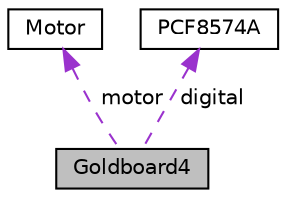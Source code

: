 digraph "Goldboard4"
{
  edge [fontname="Helvetica",fontsize="10",labelfontname="Helvetica",labelfontsize="10"];
  node [fontname="Helvetica",fontsize="10",shape=record];
  Node1 [label="Goldboard4",height=0.2,width=0.4,color="black", fillcolor="grey75", style="filled", fontcolor="black"];
  Node2 -> Node1 [dir="back",color="darkorchid3",fontsize="10",style="dashed",label=" motor" ,fontname="Helvetica"];
  Node2 [label="Motor",height=0.2,width=0.4,color="black", fillcolor="white", style="filled",URL="$classMotor.html",tooltip="Für diese Klasse muss kein Objekt erstellt werden. Es ist Teil der Goldboard4 Klasse und kann über da..."];
  Node3 -> Node1 [dir="back",color="darkorchid3",fontsize="10",style="dashed",label=" digital" ,fontname="Helvetica"];
  Node3 [label="PCF8574A",height=0.2,width=0.4,color="black", fillcolor="white", style="filled",URL="$classPCF8574A.html",tooltip="Für diese Klasse muss kein Objekt erstellt werden. Es ist Teil der Goldboard4 Klasse und kann über da..."];
}
